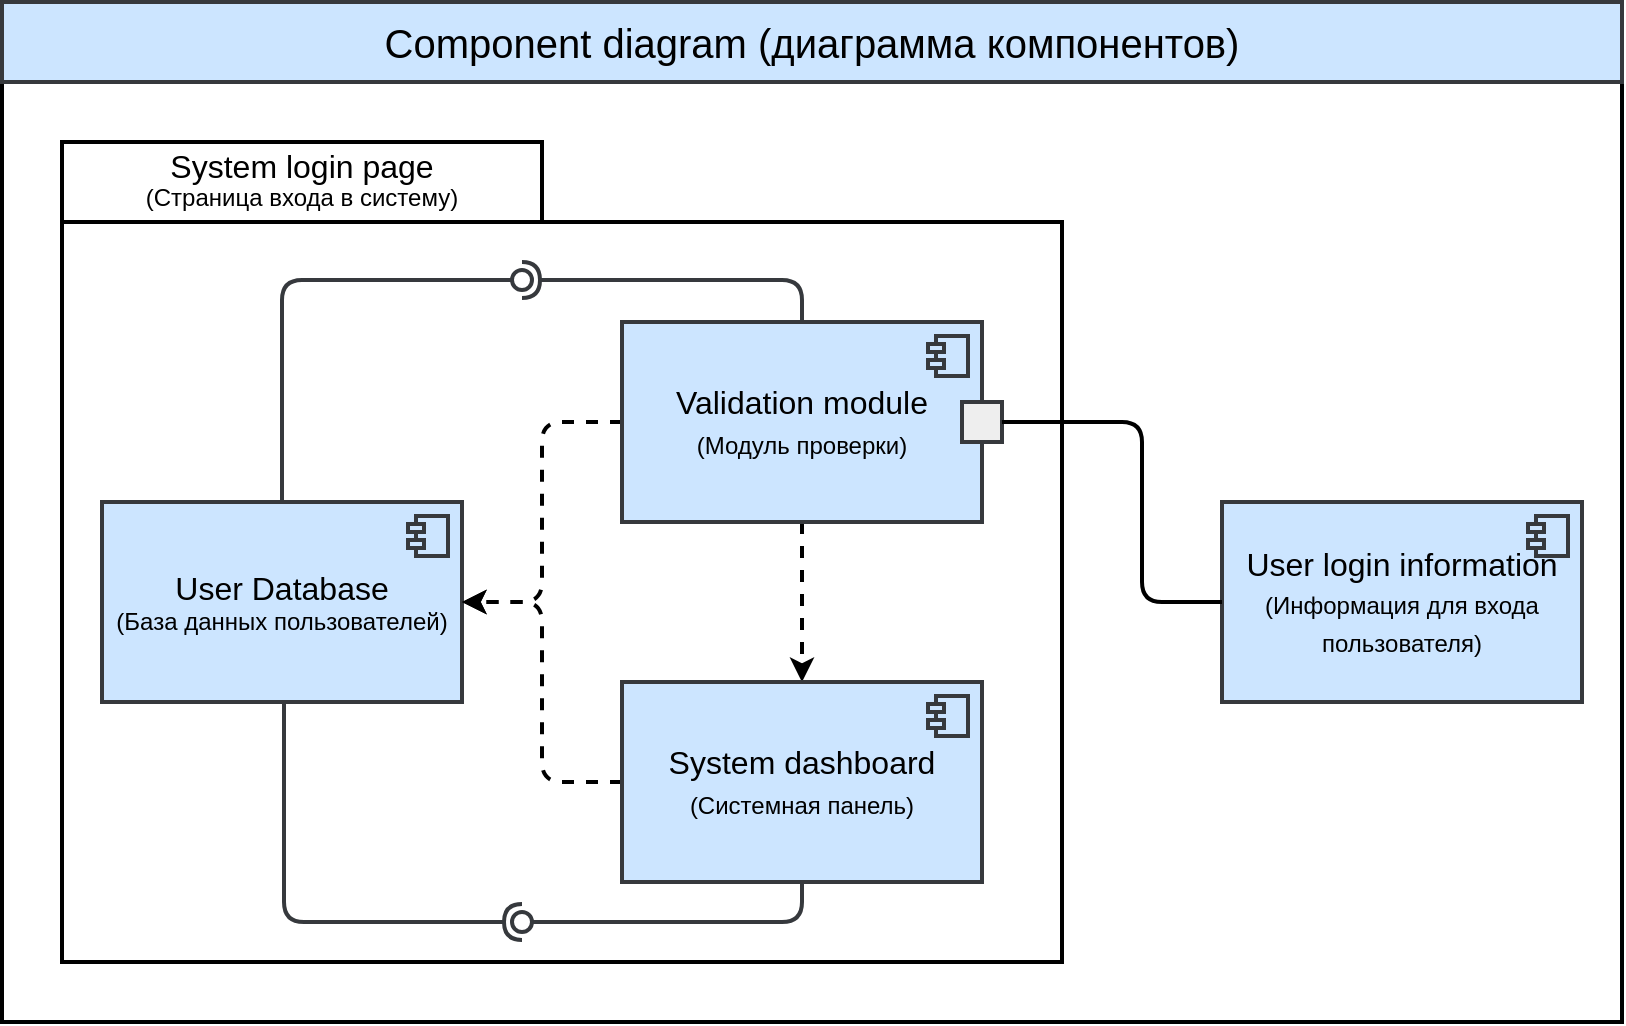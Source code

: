 <mxfile version="21.8.2" type="device">
  <diagram name="Component diagram" id="binOLWndquHaHw7bPxjn">
    <mxGraphModel dx="1050" dy="717" grid="1" gridSize="10" guides="1" tooltips="1" connect="1" arrows="1" fold="1" page="1" pageScale="1" pageWidth="827" pageHeight="1169" math="0" shadow="0">
      <root>
        <mxCell id="0" />
        <mxCell id="1" parent="0" />
        <mxCell id="W2tcgjGK7vni5vvteFp--34" value="" style="rounded=0;whiteSpace=wrap;html=1;fillColor=default;strokeWidth=2;" vertex="1" parent="1">
          <mxGeometry x="10" y="80" width="810" height="470" as="geometry" />
        </mxCell>
        <mxCell id="x0y0YtUDQ0TOQP08zuUc-10" value="" style="shape=folder;fontStyle=1;spacingTop=10;tabWidth=240;tabHeight=40;tabPosition=left;html=1;whiteSpace=wrap;fillColor=none;strokeWidth=2;movable=0;resizable=0;rotatable=0;deletable=0;editable=0;locked=1;connectable=0;" parent="1" vertex="1">
          <mxGeometry x="40" y="110" width="500" height="410" as="geometry" />
        </mxCell>
        <mxCell id="W2tcgjGK7vni5vvteFp--6" value="Component diagram (диаграмма компонентов)" style="rounded=0;whiteSpace=wrap;html=1;fillColor=#cce5ff;strokeWidth=2;fontSize=20;strokeColor=#36393d;" vertex="1" parent="1">
          <mxGeometry x="10" y="40" width="810" height="40" as="geometry" />
        </mxCell>
        <mxCell id="W2tcgjGK7vni5vvteFp--7" value="&lt;p style=&quot;line-height: 90%;&quot;&gt;System login page&lt;br&gt;&lt;font style=&quot;font-size: 12px;&quot;&gt;(Страница входа в систему)&lt;/font&gt;&lt;/p&gt;" style="text;html=1;strokeColor=none;fillColor=none;align=center;verticalAlign=middle;whiteSpace=wrap;rounded=0;fontSize=16;" vertex="1" parent="1">
          <mxGeometry x="40" y="110" width="240" height="40" as="geometry" />
        </mxCell>
        <mxCell id="W2tcgjGK7vni5vvteFp--9" value="&lt;font style=&quot;&quot;&gt;&lt;span style=&quot;font-size: 16px;&quot;&gt;User Database&lt;/span&gt;&lt;br style=&quot;border-color: var(--border-color);&quot;&gt;&lt;font style=&quot;border-color: var(--border-color); font-size: 12px;&quot;&gt;(База данных пользователей)&lt;/font&gt;&lt;/font&gt;" style="html=1;dropTarget=0;whiteSpace=wrap;strokeWidth=2;fillColor=#cce5ff;strokeColor=#36393d;" vertex="1" parent="1">
          <mxGeometry x="60" y="290" width="180" height="100" as="geometry" />
        </mxCell>
        <mxCell id="W2tcgjGK7vni5vvteFp--10" value="" style="shape=module;jettyWidth=8;jettyHeight=4;strokeWidth=2;fillColor=#cce5ff;strokeColor=#36393d;" vertex="1" parent="W2tcgjGK7vni5vvteFp--9">
          <mxGeometry x="1" width="20" height="20" relative="1" as="geometry">
            <mxPoint x="-27" y="7" as="offset" />
          </mxGeometry>
        </mxCell>
        <mxCell id="W2tcgjGK7vni5vvteFp--29" style="edgeStyle=orthogonalEdgeStyle;rounded=1;orthogonalLoop=1;jettySize=auto;html=1;exitX=0.5;exitY=1;exitDx=0;exitDy=0;entryX=0.5;entryY=0;entryDx=0;entryDy=0;dashed=1;strokeWidth=2;" edge="1" parent="1" source="W2tcgjGK7vni5vvteFp--11" target="W2tcgjGK7vni5vvteFp--13">
          <mxGeometry relative="1" as="geometry" />
        </mxCell>
        <mxCell id="W2tcgjGK7vni5vvteFp--30" style="edgeStyle=orthogonalEdgeStyle;rounded=1;orthogonalLoop=1;jettySize=auto;html=1;exitX=0;exitY=0.5;exitDx=0;exitDy=0;entryX=1;entryY=0.5;entryDx=0;entryDy=0;strokeWidth=2;dashed=1;" edge="1" parent="1" source="W2tcgjGK7vni5vvteFp--11" target="W2tcgjGK7vni5vvteFp--9">
          <mxGeometry relative="1" as="geometry" />
        </mxCell>
        <mxCell id="W2tcgjGK7vni5vvteFp--11" value="Validation module&lt;br style=&quot;border-color: var(--border-color); font-size: 16px;&quot;&gt;&lt;font style=&quot;border-color: var(--border-color); font-size: 12px;&quot;&gt;(Модуль проверки)&lt;/font&gt;" style="html=1;dropTarget=0;whiteSpace=wrap;fontSize=16;strokeWidth=2;fillColor=#cce5ff;strokeColor=#36393d;" vertex="1" parent="1">
          <mxGeometry x="320" y="200" width="180" height="100" as="geometry" />
        </mxCell>
        <mxCell id="W2tcgjGK7vni5vvteFp--12" value="" style="shape=module;jettyWidth=8;jettyHeight=4;strokeWidth=2;fillColor=#cce5ff;strokeColor=#36393d;" vertex="1" parent="W2tcgjGK7vni5vvteFp--11">
          <mxGeometry x="1" width="20" height="20" relative="1" as="geometry">
            <mxPoint x="-27" y="7" as="offset" />
          </mxGeometry>
        </mxCell>
        <mxCell id="W2tcgjGK7vni5vvteFp--33" style="edgeStyle=orthogonalEdgeStyle;rounded=1;orthogonalLoop=1;jettySize=auto;html=1;exitX=0;exitY=0.5;exitDx=0;exitDy=0;entryX=1;entryY=0.5;entryDx=0;entryDy=0;strokeWidth=2;dashed=1;" edge="1" parent="1" source="W2tcgjGK7vni5vvteFp--13" target="W2tcgjGK7vni5vvteFp--9">
          <mxGeometry relative="1" as="geometry" />
        </mxCell>
        <mxCell id="W2tcgjGK7vni5vvteFp--13" value="System dashboard&lt;br style=&quot;border-color: var(--border-color); font-size: 16px;&quot;&gt;&lt;font style=&quot;border-color: var(--border-color); font-size: 12px;&quot;&gt;(Cистемная панель)&lt;/font&gt;" style="html=1;dropTarget=0;whiteSpace=wrap;fontSize=16;strokeWidth=2;fillColor=#cce5ff;strokeColor=#36393d;" vertex="1" parent="1">
          <mxGeometry x="320" y="380" width="180" height="100" as="geometry" />
        </mxCell>
        <mxCell id="W2tcgjGK7vni5vvteFp--14" value="" style="shape=module;jettyWidth=8;jettyHeight=4;strokeWidth=2;fillColor=#cce5ff;strokeColor=#36393d;" vertex="1" parent="W2tcgjGK7vni5vvteFp--13">
          <mxGeometry x="1" width="20" height="20" relative="1" as="geometry">
            <mxPoint x="-27" y="7" as="offset" />
          </mxGeometry>
        </mxCell>
        <mxCell id="W2tcgjGK7vni5vvteFp--15" value="User login information&lt;br style=&quot;border-color: var(--border-color); font-size: 16px;&quot;&gt;&lt;font style=&quot;border-color: var(--border-color); font-size: 12px;&quot;&gt;(Информация для входа пользователя)&lt;/font&gt;" style="html=1;dropTarget=0;whiteSpace=wrap;fontSize=16;strokeWidth=2;fillColor=#cce5ff;strokeColor=#36393d;" vertex="1" parent="1">
          <mxGeometry x="620" y="290" width="180" height="100" as="geometry" />
        </mxCell>
        <mxCell id="W2tcgjGK7vni5vvteFp--16" value="" style="shape=module;jettyWidth=8;jettyHeight=4;strokeWidth=2;fillColor=#cce5ff;strokeColor=#36393d;" vertex="1" parent="W2tcgjGK7vni5vvteFp--15">
          <mxGeometry x="1" width="20" height="20" relative="1" as="geometry">
            <mxPoint x="-27" y="7" as="offset" />
          </mxGeometry>
        </mxCell>
        <mxCell id="W2tcgjGK7vni5vvteFp--8" value="" style="rounded=0;whiteSpace=wrap;html=1;strokeWidth=2;fillColor=#eeeeee;strokeColor=#36393d;" vertex="1" parent="1">
          <mxGeometry x="490" y="240" width="20" height="20" as="geometry" />
        </mxCell>
        <mxCell id="W2tcgjGK7vni5vvteFp--19" value="" style="endArrow=none;html=1;rounded=1;entryX=0;entryY=0.5;entryDx=0;entryDy=0;exitX=1;exitY=0.5;exitDx=0;exitDy=0;strokeWidth=2;edgeStyle=orthogonalEdgeStyle;" edge="1" parent="1" source="W2tcgjGK7vni5vvteFp--8" target="W2tcgjGK7vni5vvteFp--15">
          <mxGeometry width="50" height="50" relative="1" as="geometry">
            <mxPoint x="390" y="310" as="sourcePoint" />
            <mxPoint x="440" y="260" as="targetPoint" />
            <Array as="points">
              <mxPoint x="580" y="250" />
              <mxPoint x="580" y="340" />
            </Array>
          </mxGeometry>
        </mxCell>
        <mxCell id="W2tcgjGK7vni5vvteFp--23" value="" style="rounded=1;orthogonalLoop=1;jettySize=auto;html=1;endArrow=halfCircle;endFill=0;endSize=6;strokeWidth=2;sketch=0;fillColor=#cce5ff;strokeColor=#36393d;edgeStyle=elbowEdgeStyle;elbow=vertical;exitX=0.5;exitY=0;exitDx=0;exitDy=0;" edge="1" parent="1" source="W2tcgjGK7vni5vvteFp--11">
          <mxGeometry relative="1" as="geometry">
            <mxPoint x="400" y="190" as="sourcePoint" />
            <mxPoint x="270" y="179" as="targetPoint" />
            <Array as="points">
              <mxPoint x="270" y="179" />
              <mxPoint x="350" y="179" />
            </Array>
          </mxGeometry>
        </mxCell>
        <mxCell id="W2tcgjGK7vni5vvteFp--24" value="" style="rounded=1;orthogonalLoop=1;jettySize=auto;html=1;endArrow=oval;endFill=0;sketch=0;sourcePerimeterSpacing=0;targetPerimeterSpacing=0;endSize=10;fillColor=#cce5ff;strokeColor=#36393d;strokeWidth=2;exitX=0.5;exitY=0;exitDx=0;exitDy=0;edgeStyle=orthogonalEdgeStyle;" edge="1" parent="1" source="W2tcgjGK7vni5vvteFp--9">
          <mxGeometry relative="1" as="geometry">
            <mxPoint x="160" y="304" as="sourcePoint" />
            <mxPoint x="270" y="179" as="targetPoint" />
            <Array as="points">
              <mxPoint x="150" y="179" />
            </Array>
          </mxGeometry>
        </mxCell>
        <mxCell id="W2tcgjGK7vni5vvteFp--26" value="" style="rounded=1;orthogonalLoop=1;jettySize=auto;html=1;endArrow=halfCircle;endFill=0;endSize=6;strokeWidth=2;sketch=0;fillColor=#cce5ff;strokeColor=#36393d;exitX=0.5;exitY=1;exitDx=0;exitDy=0;" edge="1" parent="1">
          <mxGeometry relative="1" as="geometry">
            <mxPoint x="151" y="390" as="sourcePoint" />
            <mxPoint x="270" y="500" as="targetPoint" />
            <Array as="points">
              <mxPoint x="151" y="500" />
            </Array>
          </mxGeometry>
        </mxCell>
        <mxCell id="W2tcgjGK7vni5vvteFp--27" value="" style="rounded=1;orthogonalLoop=1;jettySize=auto;html=1;endArrow=oval;endFill=0;sketch=0;sourcePerimeterSpacing=0;targetPerimeterSpacing=0;endSize=10;fillColor=#cce5ff;strokeColor=#36393d;strokeWidth=2;exitX=0.5;exitY=1;exitDx=0;exitDy=0;" edge="1" parent="1" source="W2tcgjGK7vni5vvteFp--13">
          <mxGeometry relative="1" as="geometry">
            <mxPoint x="460" y="500" as="sourcePoint" />
            <mxPoint x="270" y="500" as="targetPoint" />
            <Array as="points">
              <mxPoint x="410" y="500" />
            </Array>
          </mxGeometry>
        </mxCell>
      </root>
    </mxGraphModel>
  </diagram>
</mxfile>
